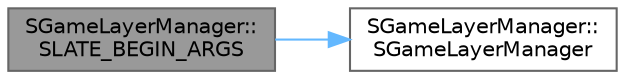 digraph "SGameLayerManager::SLATE_BEGIN_ARGS"
{
 // INTERACTIVE_SVG=YES
 // LATEX_PDF_SIZE
  bgcolor="transparent";
  edge [fontname=Helvetica,fontsize=10,labelfontname=Helvetica,labelfontsize=10];
  node [fontname=Helvetica,fontsize=10,shape=box,height=0.2,width=0.4];
  rankdir="LR";
  Node1 [id="Node000001",label="SGameLayerManager::\lSLATE_BEGIN_ARGS",height=0.2,width=0.4,color="gray40", fillcolor="grey60", style="filled", fontcolor="black",tooltip=" "];
  Node1 -> Node2 [id="edge1_Node000001_Node000002",color="steelblue1",style="solid",tooltip=" "];
  Node2 [id="Node000002",label="SGameLayerManager::\lSGameLayerManager",height=0.2,width=0.4,color="grey40", fillcolor="white", style="filled",URL="$d8/db9/classSGameLayerManager.html#a672615fe361efad5ec157b946f382951",tooltip=" "];
}
